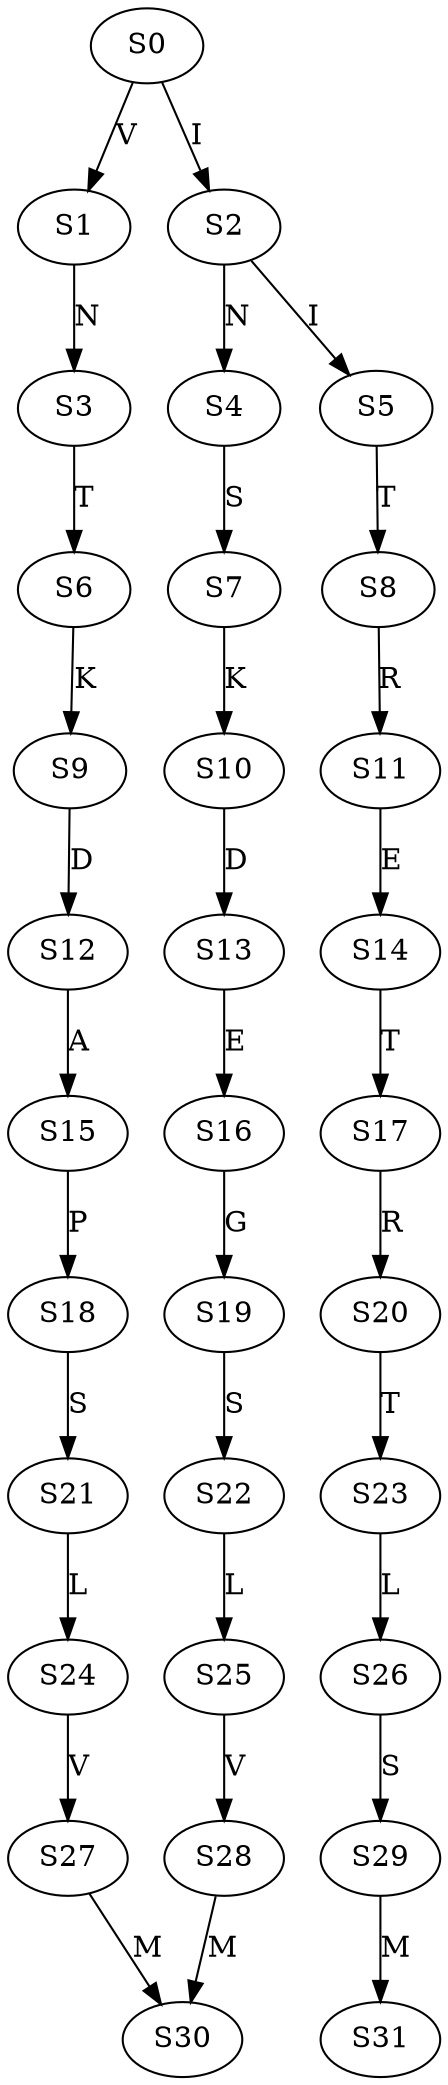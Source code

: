 strict digraph  {
	S0 -> S1 [ label = V ];
	S0 -> S2 [ label = I ];
	S1 -> S3 [ label = N ];
	S2 -> S4 [ label = N ];
	S2 -> S5 [ label = I ];
	S3 -> S6 [ label = T ];
	S4 -> S7 [ label = S ];
	S5 -> S8 [ label = T ];
	S6 -> S9 [ label = K ];
	S7 -> S10 [ label = K ];
	S8 -> S11 [ label = R ];
	S9 -> S12 [ label = D ];
	S10 -> S13 [ label = D ];
	S11 -> S14 [ label = E ];
	S12 -> S15 [ label = A ];
	S13 -> S16 [ label = E ];
	S14 -> S17 [ label = T ];
	S15 -> S18 [ label = P ];
	S16 -> S19 [ label = G ];
	S17 -> S20 [ label = R ];
	S18 -> S21 [ label = S ];
	S19 -> S22 [ label = S ];
	S20 -> S23 [ label = T ];
	S21 -> S24 [ label = L ];
	S22 -> S25 [ label = L ];
	S23 -> S26 [ label = L ];
	S24 -> S27 [ label = V ];
	S25 -> S28 [ label = V ];
	S26 -> S29 [ label = S ];
	S27 -> S30 [ label = M ];
	S28 -> S30 [ label = M ];
	S29 -> S31 [ label = M ];
}
